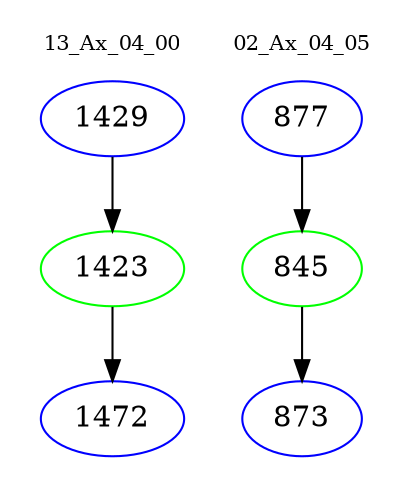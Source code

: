 digraph{
subgraph cluster_0 {
color = white
label = "13_Ax_04_00";
fontsize=10;
T0_1429 [label="1429", color="blue"]
T0_1429 -> T0_1423 [color="black"]
T0_1423 [label="1423", color="green"]
T0_1423 -> T0_1472 [color="black"]
T0_1472 [label="1472", color="blue"]
}
subgraph cluster_1 {
color = white
label = "02_Ax_04_05";
fontsize=10;
T1_877 [label="877", color="blue"]
T1_877 -> T1_845 [color="black"]
T1_845 [label="845", color="green"]
T1_845 -> T1_873 [color="black"]
T1_873 [label="873", color="blue"]
}
}
